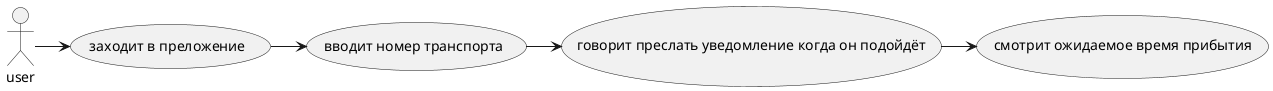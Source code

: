 @startuml

actor user
(заходит в преложение) as (ac1)
(вводит номер транспорта) as (ac2)
(говорит преслать уведомление когда он подойдёт) as (ac3)
(смотрит ожидаемое время прибытия) as (ac4)
user -> ac1
ac1 -> ac2
ac2 -> ac3
ac3 -> ac4

@enduml